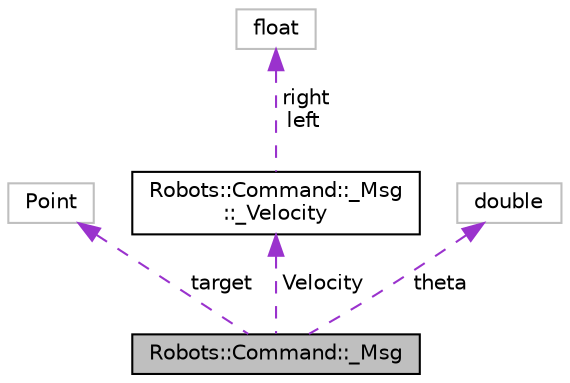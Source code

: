 digraph "Robots::Command::_Msg"
{
 // INTERACTIVE_SVG=YES
  edge [fontname="Helvetica",fontsize="10",labelfontname="Helvetica",labelfontsize="10"];
  node [fontname="Helvetica",fontsize="10",shape=record];
  Node1 [label="Robots::Command::_Msg",height=0.2,width=0.4,color="black", fillcolor="grey75", style="filled", fontcolor="black"];
  Node2 -> Node1 [dir="back",color="darkorchid3",fontsize="10",style="dashed",label=" target" ,fontname="Helvetica"];
  Node2 [label="Point",height=0.2,width=0.4,color="grey75", fillcolor="white", style="filled"];
  Node3 -> Node1 [dir="back",color="darkorchid3",fontsize="10",style="dashed",label=" Velocity" ,fontname="Helvetica"];
  Node3 [label="Robots::Command::_Msg\l::_Velocity",height=0.2,width=0.4,color="black", fillcolor="white", style="filled",URL="$struct_robots_1_1_command_1_1___msg_1_1___velocity.html",tooltip="CMD_SPEED target wheel velocities. "];
  Node4 -> Node3 [dir="back",color="darkorchid3",fontsize="10",style="dashed",label=" right\nleft" ,fontname="Helvetica"];
  Node4 [label="float",height=0.2,width=0.4,color="grey75", fillcolor="white", style="filled"];
  Node5 -> Node1 [dir="back",color="darkorchid3",fontsize="10",style="dashed",label=" theta" ,fontname="Helvetica"];
  Node5 [label="double",height=0.2,width=0.4,color="grey75", fillcolor="white", style="filled"];
}
